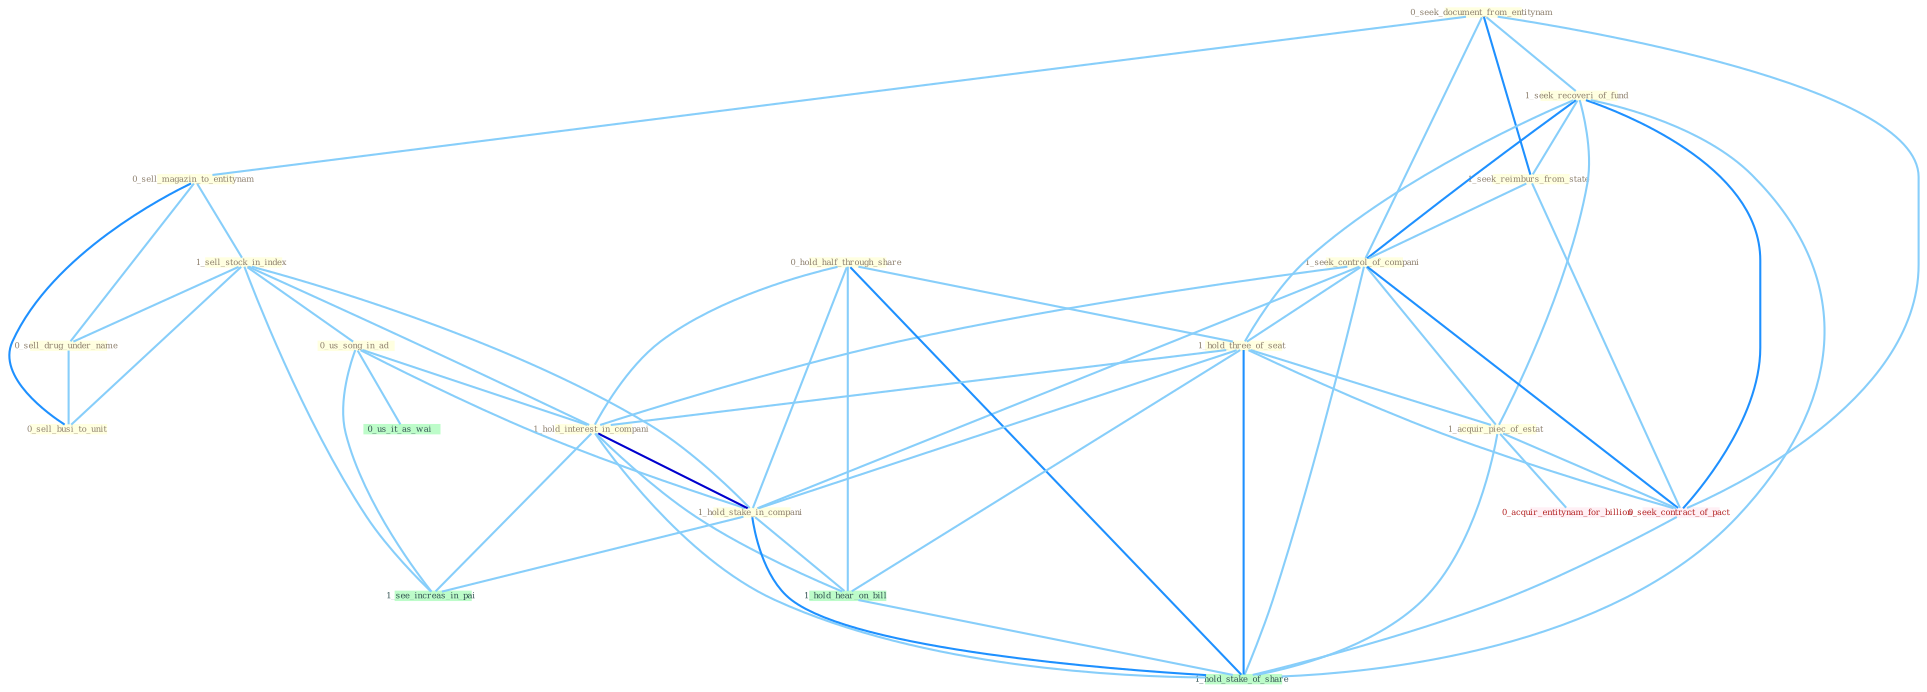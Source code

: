 Graph G{ 
    node
    [shape=polygon,style=filled,width=.5,height=.06,color="#BDFCC9",fixedsize=true,fontsize=4,
    fontcolor="#2f4f4f"];
    {node
    [color="#ffffe0", fontcolor="#8b7d6b"] "0_seek_document_from_entitynam " "0_sell_magazin_to_entitynam " "1_seek_recoveri_of_fund " "1_seek_reimburs_from_state " "1_seek_control_of_compani " "1_sell_stock_in_index " "0_us_song_in_ad " "0_hold_half_through_share " "0_sell_drug_under_name " "1_hold_three_of_seat " "1_hold_interest_in_compani " "1_acquir_piec_of_estat " "0_sell_busi_to_unit " "1_hold_stake_in_compani "}
{node [color="#fff0f5", fontcolor="#b22222"] "0_seek_contract_of_pact " "0_acquir_entitynam_for_billion "}
edge [color="#B0E2FF"];

	"0_seek_document_from_entitynam " -- "0_sell_magazin_to_entitynam " [w="1", color="#87cefa" ];
	"0_seek_document_from_entitynam " -- "1_seek_recoveri_of_fund " [w="1", color="#87cefa" ];
	"0_seek_document_from_entitynam " -- "1_seek_reimburs_from_state " [w="2", color="#1e90ff" , len=0.8];
	"0_seek_document_from_entitynam " -- "1_seek_control_of_compani " [w="1", color="#87cefa" ];
	"0_seek_document_from_entitynam " -- "0_seek_contract_of_pact " [w="1", color="#87cefa" ];
	"0_sell_magazin_to_entitynam " -- "1_sell_stock_in_index " [w="1", color="#87cefa" ];
	"0_sell_magazin_to_entitynam " -- "0_sell_drug_under_name " [w="1", color="#87cefa" ];
	"0_sell_magazin_to_entitynam " -- "0_sell_busi_to_unit " [w="2", color="#1e90ff" , len=0.8];
	"1_seek_recoveri_of_fund " -- "1_seek_reimburs_from_state " [w="1", color="#87cefa" ];
	"1_seek_recoveri_of_fund " -- "1_seek_control_of_compani " [w="2", color="#1e90ff" , len=0.8];
	"1_seek_recoveri_of_fund " -- "1_hold_three_of_seat " [w="1", color="#87cefa" ];
	"1_seek_recoveri_of_fund " -- "1_acquir_piec_of_estat " [w="1", color="#87cefa" ];
	"1_seek_recoveri_of_fund " -- "0_seek_contract_of_pact " [w="2", color="#1e90ff" , len=0.8];
	"1_seek_recoveri_of_fund " -- "1_hold_stake_of_share " [w="1", color="#87cefa" ];
	"1_seek_reimburs_from_state " -- "1_seek_control_of_compani " [w="1", color="#87cefa" ];
	"1_seek_reimburs_from_state " -- "0_seek_contract_of_pact " [w="1", color="#87cefa" ];
	"1_seek_control_of_compani " -- "1_hold_three_of_seat " [w="1", color="#87cefa" ];
	"1_seek_control_of_compani " -- "1_hold_interest_in_compani " [w="1", color="#87cefa" ];
	"1_seek_control_of_compani " -- "1_acquir_piec_of_estat " [w="1", color="#87cefa" ];
	"1_seek_control_of_compani " -- "1_hold_stake_in_compani " [w="1", color="#87cefa" ];
	"1_seek_control_of_compani " -- "0_seek_contract_of_pact " [w="2", color="#1e90ff" , len=0.8];
	"1_seek_control_of_compani " -- "1_hold_stake_of_share " [w="1", color="#87cefa" ];
	"1_sell_stock_in_index " -- "0_us_song_in_ad " [w="1", color="#87cefa" ];
	"1_sell_stock_in_index " -- "0_sell_drug_under_name " [w="1", color="#87cefa" ];
	"1_sell_stock_in_index " -- "1_hold_interest_in_compani " [w="1", color="#87cefa" ];
	"1_sell_stock_in_index " -- "0_sell_busi_to_unit " [w="1", color="#87cefa" ];
	"1_sell_stock_in_index " -- "1_hold_stake_in_compani " [w="1", color="#87cefa" ];
	"1_sell_stock_in_index " -- "1_see_increas_in_pai " [w="1", color="#87cefa" ];
	"0_us_song_in_ad " -- "1_hold_interest_in_compani " [w="1", color="#87cefa" ];
	"0_us_song_in_ad " -- "1_hold_stake_in_compani " [w="1", color="#87cefa" ];
	"0_us_song_in_ad " -- "0_us_it_as_wai " [w="1", color="#87cefa" ];
	"0_us_song_in_ad " -- "1_see_increas_in_pai " [w="1", color="#87cefa" ];
	"0_hold_half_through_share " -- "1_hold_three_of_seat " [w="1", color="#87cefa" ];
	"0_hold_half_through_share " -- "1_hold_interest_in_compani " [w="1", color="#87cefa" ];
	"0_hold_half_through_share " -- "1_hold_stake_in_compani " [w="1", color="#87cefa" ];
	"0_hold_half_through_share " -- "1_hold_hear_on_bill " [w="1", color="#87cefa" ];
	"0_hold_half_through_share " -- "1_hold_stake_of_share " [w="2", color="#1e90ff" , len=0.8];
	"0_sell_drug_under_name " -- "0_sell_busi_to_unit " [w="1", color="#87cefa" ];
	"1_hold_three_of_seat " -- "1_hold_interest_in_compani " [w="1", color="#87cefa" ];
	"1_hold_three_of_seat " -- "1_acquir_piec_of_estat " [w="1", color="#87cefa" ];
	"1_hold_three_of_seat " -- "1_hold_stake_in_compani " [w="1", color="#87cefa" ];
	"1_hold_three_of_seat " -- "0_seek_contract_of_pact " [w="1", color="#87cefa" ];
	"1_hold_three_of_seat " -- "1_hold_hear_on_bill " [w="1", color="#87cefa" ];
	"1_hold_three_of_seat " -- "1_hold_stake_of_share " [w="2", color="#1e90ff" , len=0.8];
	"1_hold_interest_in_compani " -- "1_hold_stake_in_compani " [w="3", color="#0000cd" , len=0.6];
	"1_hold_interest_in_compani " -- "1_see_increas_in_pai " [w="1", color="#87cefa" ];
	"1_hold_interest_in_compani " -- "1_hold_hear_on_bill " [w="1", color="#87cefa" ];
	"1_hold_interest_in_compani " -- "1_hold_stake_of_share " [w="1", color="#87cefa" ];
	"1_acquir_piec_of_estat " -- "0_seek_contract_of_pact " [w="1", color="#87cefa" ];
	"1_acquir_piec_of_estat " -- "0_acquir_entitynam_for_billion " [w="1", color="#87cefa" ];
	"1_acquir_piec_of_estat " -- "1_hold_stake_of_share " [w="1", color="#87cefa" ];
	"1_hold_stake_in_compani " -- "1_see_increas_in_pai " [w="1", color="#87cefa" ];
	"1_hold_stake_in_compani " -- "1_hold_hear_on_bill " [w="1", color="#87cefa" ];
	"1_hold_stake_in_compani " -- "1_hold_stake_of_share " [w="2", color="#1e90ff" , len=0.8];
	"0_seek_contract_of_pact " -- "1_hold_stake_of_share " [w="1", color="#87cefa" ];
	"1_hold_hear_on_bill " -- "1_hold_stake_of_share " [w="1", color="#87cefa" ];
}